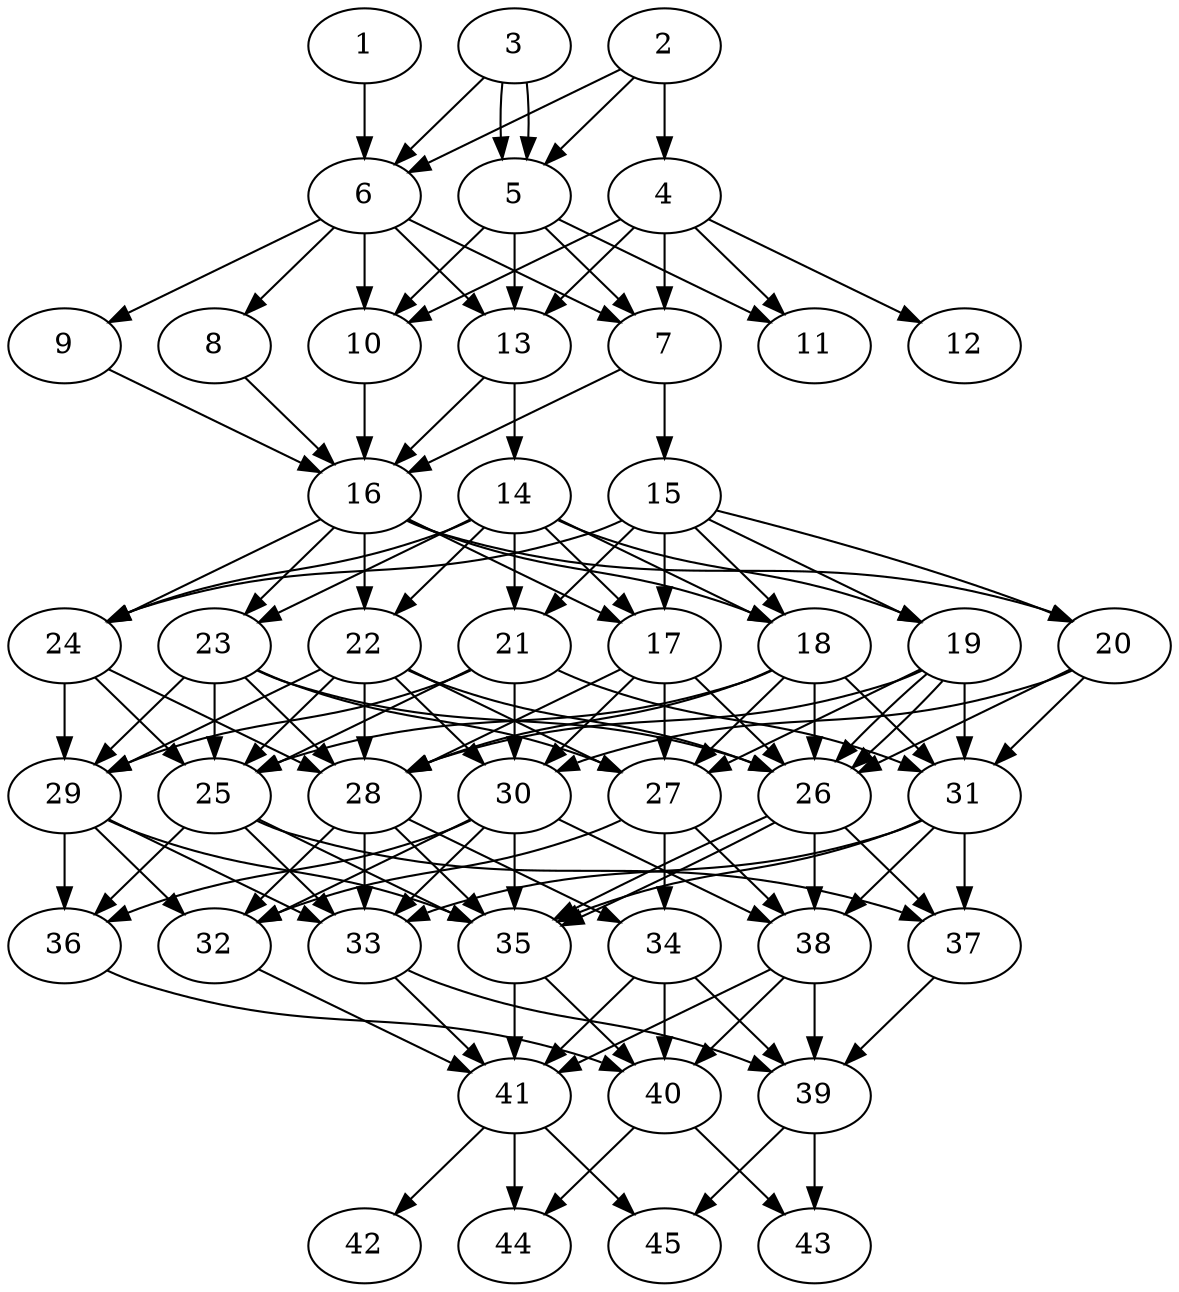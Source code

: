 // DAG automatically generated by daggen at Thu Oct  3 14:07:24 2019
// ./daggen --dot -n 45 --ccr 0.5 --fat 0.5 --regular 0.5 --density 0.9 --mindata 5242880 --maxdata 52428800 
digraph G {
  1 [size="75663360", alpha="0.12", expect_size="37831680"] 
  1 -> 6 [size ="37831680"]
  2 [size="99336192", alpha="0.09", expect_size="49668096"] 
  2 -> 4 [size ="49668096"]
  2 -> 5 [size ="49668096"]
  2 -> 6 [size ="49668096"]
  3 [size="55977984", alpha="0.20", expect_size="27988992"] 
  3 -> 5 [size ="27988992"]
  3 -> 5 [size ="27988992"]
  3 -> 6 [size ="27988992"]
  4 [size="66422784", alpha="0.05", expect_size="33211392"] 
  4 -> 7 [size ="33211392"]
  4 -> 10 [size ="33211392"]
  4 -> 11 [size ="33211392"]
  4 -> 12 [size ="33211392"]
  4 -> 13 [size ="33211392"]
  5 [size="102719488", alpha="0.16", expect_size="51359744"] 
  5 -> 7 [size ="51359744"]
  5 -> 10 [size ="51359744"]
  5 -> 11 [size ="51359744"]
  5 -> 13 [size ="51359744"]
  6 [size="67190784", alpha="0.07", expect_size="33595392"] 
  6 -> 7 [size ="33595392"]
  6 -> 8 [size ="33595392"]
  6 -> 9 [size ="33595392"]
  6 -> 10 [size ="33595392"]
  6 -> 13 [size ="33595392"]
  7 [size="44271616", alpha="0.19", expect_size="22135808"] 
  7 -> 15 [size ="22135808"]
  7 -> 16 [size ="22135808"]
  8 [size="62214144", alpha="0.20", expect_size="31107072"] 
  8 -> 16 [size ="31107072"]
  9 [size="44079104", alpha="0.17", expect_size="22039552"] 
  9 -> 16 [size ="22039552"]
  10 [size="12658688", alpha="0.17", expect_size="6329344"] 
  10 -> 16 [size ="6329344"]
  11 [size="41314304", alpha="0.13", expect_size="20657152"] 
  12 [size="99663872", alpha="0.04", expect_size="49831936"] 
  13 [size="45791232", alpha="0.11", expect_size="22895616"] 
  13 -> 14 [size ="22895616"]
  13 -> 16 [size ="22895616"]
  14 [size="44103680", alpha="0.02", expect_size="22051840"] 
  14 -> 17 [size ="22051840"]
  14 -> 18 [size ="22051840"]
  14 -> 19 [size ="22051840"]
  14 -> 21 [size ="22051840"]
  14 -> 22 [size ="22051840"]
  14 -> 23 [size ="22051840"]
  14 -> 24 [size ="22051840"]
  15 [size="65347584", alpha="0.19", expect_size="32673792"] 
  15 -> 17 [size ="32673792"]
  15 -> 18 [size ="32673792"]
  15 -> 19 [size ="32673792"]
  15 -> 20 [size ="32673792"]
  15 -> 21 [size ="32673792"]
  15 -> 24 [size ="32673792"]
  16 [size="47835136", alpha="0.16", expect_size="23917568"] 
  16 -> 17 [size ="23917568"]
  16 -> 18 [size ="23917568"]
  16 -> 20 [size ="23917568"]
  16 -> 22 [size ="23917568"]
  16 -> 23 [size ="23917568"]
  16 -> 24 [size ="23917568"]
  17 [size="79443968", alpha="0.07", expect_size="39721984"] 
  17 -> 26 [size ="39721984"]
  17 -> 27 [size ="39721984"]
  17 -> 28 [size ="39721984"]
  17 -> 30 [size ="39721984"]
  18 [size="74897408", alpha="0.18", expect_size="37448704"] 
  18 -> 25 [size ="37448704"]
  18 -> 26 [size ="37448704"]
  18 -> 27 [size ="37448704"]
  18 -> 28 [size ="37448704"]
  18 -> 31 [size ="37448704"]
  19 [size="73304064", alpha="0.12", expect_size="36652032"] 
  19 -> 26 [size ="36652032"]
  19 -> 26 [size ="36652032"]
  19 -> 27 [size ="36652032"]
  19 -> 28 [size ="36652032"]
  19 -> 31 [size ="36652032"]
  20 [size="57903104", alpha="0.01", expect_size="28951552"] 
  20 -> 26 [size ="28951552"]
  20 -> 30 [size ="28951552"]
  20 -> 31 [size ="28951552"]
  21 [size="43565056", alpha="0.04", expect_size="21782528"] 
  21 -> 25 [size ="21782528"]
  21 -> 29 [size ="21782528"]
  21 -> 30 [size ="21782528"]
  21 -> 31 [size ="21782528"]
  22 [size="104263680", alpha="0.05", expect_size="52131840"] 
  22 -> 25 [size ="52131840"]
  22 -> 26 [size ="52131840"]
  22 -> 27 [size ="52131840"]
  22 -> 28 [size ="52131840"]
  22 -> 29 [size ="52131840"]
  22 -> 30 [size ="52131840"]
  23 [size="30750720", alpha="0.16", expect_size="15375360"] 
  23 -> 25 [size ="15375360"]
  23 -> 26 [size ="15375360"]
  23 -> 27 [size ="15375360"]
  23 -> 28 [size ="15375360"]
  23 -> 29 [size ="15375360"]
  24 [size="81854464", alpha="0.19", expect_size="40927232"] 
  24 -> 25 [size ="40927232"]
  24 -> 28 [size ="40927232"]
  24 -> 29 [size ="40927232"]
  25 [size="92604416", alpha="0.02", expect_size="46302208"] 
  25 -> 33 [size ="46302208"]
  25 -> 35 [size ="46302208"]
  25 -> 36 [size ="46302208"]
  25 -> 37 [size ="46302208"]
  26 [size="89495552", alpha="0.16", expect_size="44747776"] 
  26 -> 35 [size ="44747776"]
  26 -> 35 [size ="44747776"]
  26 -> 37 [size ="44747776"]
  26 -> 38 [size ="44747776"]
  27 [size="72853504", alpha="0.18", expect_size="36426752"] 
  27 -> 32 [size ="36426752"]
  27 -> 34 [size ="36426752"]
  27 -> 38 [size ="36426752"]
  28 [size="104132608", alpha="0.10", expect_size="52066304"] 
  28 -> 32 [size ="52066304"]
  28 -> 33 [size ="52066304"]
  28 -> 34 [size ="52066304"]
  28 -> 35 [size ="52066304"]
  29 [size="95014912", alpha="0.10", expect_size="47507456"] 
  29 -> 32 [size ="47507456"]
  29 -> 33 [size ="47507456"]
  29 -> 35 [size ="47507456"]
  29 -> 36 [size ="47507456"]
  30 [size="58183680", alpha="0.10", expect_size="29091840"] 
  30 -> 32 [size ="29091840"]
  30 -> 33 [size ="29091840"]
  30 -> 35 [size ="29091840"]
  30 -> 36 [size ="29091840"]
  30 -> 38 [size ="29091840"]
  31 [size="62945280", alpha="0.17", expect_size="31472640"] 
  31 -> 33 [size ="31472640"]
  31 -> 35 [size ="31472640"]
  31 -> 37 [size ="31472640"]
  31 -> 38 [size ="31472640"]
  32 [size="80111616", alpha="0.03", expect_size="40055808"] 
  32 -> 41 [size ="40055808"]
  33 [size="104159232", alpha="0.16", expect_size="52079616"] 
  33 -> 39 [size ="52079616"]
  33 -> 41 [size ="52079616"]
  34 [size="86212608", alpha="0.16", expect_size="43106304"] 
  34 -> 39 [size ="43106304"]
  34 -> 40 [size ="43106304"]
  34 -> 41 [size ="43106304"]
  35 [size="82206720", alpha="0.08", expect_size="41103360"] 
  35 -> 40 [size ="41103360"]
  35 -> 41 [size ="41103360"]
  36 [size="90005504", alpha="0.08", expect_size="45002752"] 
  36 -> 40 [size ="45002752"]
  37 [size="71944192", alpha="0.02", expect_size="35972096"] 
  37 -> 39 [size ="35972096"]
  38 [size="61808640", alpha="0.10", expect_size="30904320"] 
  38 -> 39 [size ="30904320"]
  38 -> 40 [size ="30904320"]
  38 -> 41 [size ="30904320"]
  39 [size="16957440", alpha="0.12", expect_size="8478720"] 
  39 -> 43 [size ="8478720"]
  39 -> 45 [size ="8478720"]
  40 [size="65355776", alpha="0.03", expect_size="32677888"] 
  40 -> 43 [size ="32677888"]
  40 -> 44 [size ="32677888"]
  41 [size="20434944", alpha="0.02", expect_size="10217472"] 
  41 -> 42 [size ="10217472"]
  41 -> 44 [size ="10217472"]
  41 -> 45 [size ="10217472"]
  42 [size="101771264", alpha="0.00", expect_size="50885632"] 
  43 [size="21053440", alpha="0.03", expect_size="10526720"] 
  44 [size="96704512", alpha="0.00", expect_size="48352256"] 
  45 [size="79226880", alpha="0.16", expect_size="39613440"] 
}
